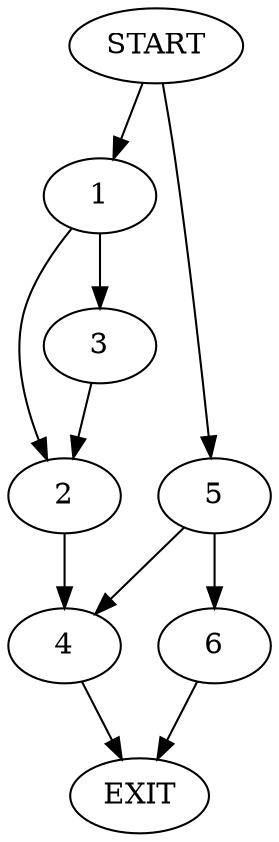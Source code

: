 digraph {
0 [label="START"]
7 [label="EXIT"]
0 -> 1
1 -> 2
1 -> 3
2 -> 4
3 -> 2
4 -> 7
0 -> 5
5 -> 6
5 -> 4
6 -> 7
}
